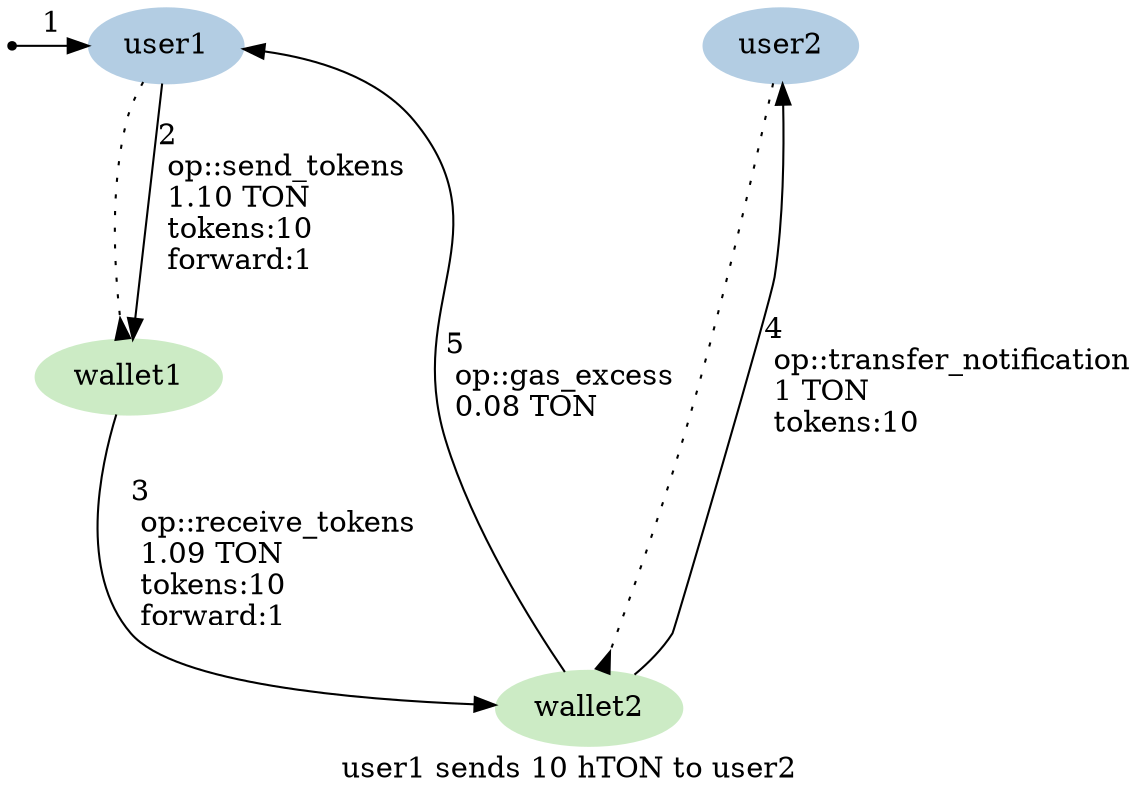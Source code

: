 digraph {
    label="user1 sends 10 hTON to user2"
    node [ colorscheme=pastel19 style=filled ]

    /* Entities */
    external [ shape=point ]
    user1 [ color=2 ]
    user2 [ color=2 ]
    wallet1 [ color=3 ]
    wallet2 [ color=3 ]

    /* Relationships */
    user1 -> wallet1 [ arrowhead=inv style=dotted ]
    user2 -> wallet2 [ arrowhead=inv style=dotted ]
    external -> user1 [ label="1" ]
    user1 -> wallet1 [ label="2\l op::send_tokens\l 1.10 TON\l tokens:10\l forward:1\l" ]
    wallet1 -> wallet2 [ label="3\l op::receive_tokens\l 1.09 TON\l tokens:10\l forward:1\l" ]
    wallet2 -> user2 [ label="4\l op::transfer_notification\l 1 TON\l tokens:10\l" ]
    wallet2 -> user1 [ label="5\l op::gas_excess\l 0.08 TON\l" ]

    /* Ranks */
    { rank=min external user1 user2 }
}
